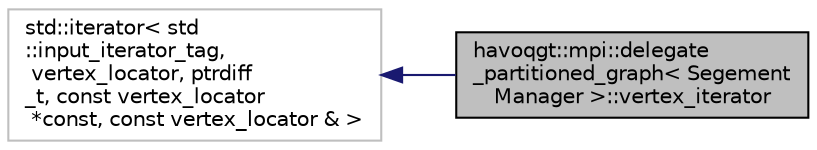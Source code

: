 digraph "havoqgt::mpi::delegate_partitioned_graph&lt; SegementManager &gt;::vertex_iterator"
{
  edge [fontname="Helvetica",fontsize="10",labelfontname="Helvetica",labelfontsize="10"];
  node [fontname="Helvetica",fontsize="10",shape=record];
  rankdir="LR";
  Node1 [label="havoqgt::mpi::delegate\l_partitioned_graph\< Segement\lManager \>::vertex_iterator",height=0.2,width=0.4,color="black", fillcolor="grey75", style="filled", fontcolor="black"];
  Node2 -> Node1 [dir="back",color="midnightblue",fontsize="10",style="solid",fontname="Helvetica"];
  Node2 [label="std::iterator\< std\l::input_iterator_tag,\l vertex_locator, ptrdiff\l_t, const vertex_locator\l *const, const vertex_locator & \>",height=0.2,width=0.4,color="grey75", fillcolor="white", style="filled"];
}
